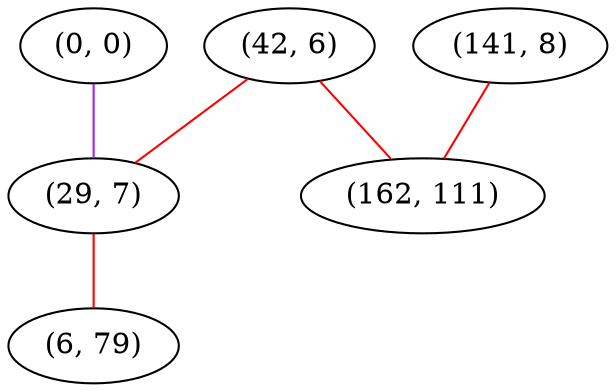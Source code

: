 graph "" {
"(0, 0)";
"(42, 6)";
"(29, 7)";
"(141, 8)";
"(162, 111)";
"(6, 79)";
"(0, 0)" -- "(29, 7)"  [color=purple, key=0, weight=4];
"(42, 6)" -- "(162, 111)"  [color=red, key=0, weight=1];
"(42, 6)" -- "(29, 7)"  [color=red, key=0, weight=1];
"(29, 7)" -- "(6, 79)"  [color=red, key=0, weight=1];
"(141, 8)" -- "(162, 111)"  [color=red, key=0, weight=1];
}

